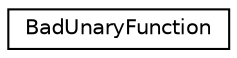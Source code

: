 digraph "Graphical Class Hierarchy"
{
  edge [fontname="Helvetica",fontsize="10",labelfontname="Helvetica",labelfontsize="10"];
  node [fontname="Helvetica",fontsize="10",shape=record];
  rankdir="LR";
  Node0 [label="BadUnaryFunction",height=0.2,width=0.4,color="black", fillcolor="white", style="filled",URL="$struct_bad_unary_function.html"];
}
